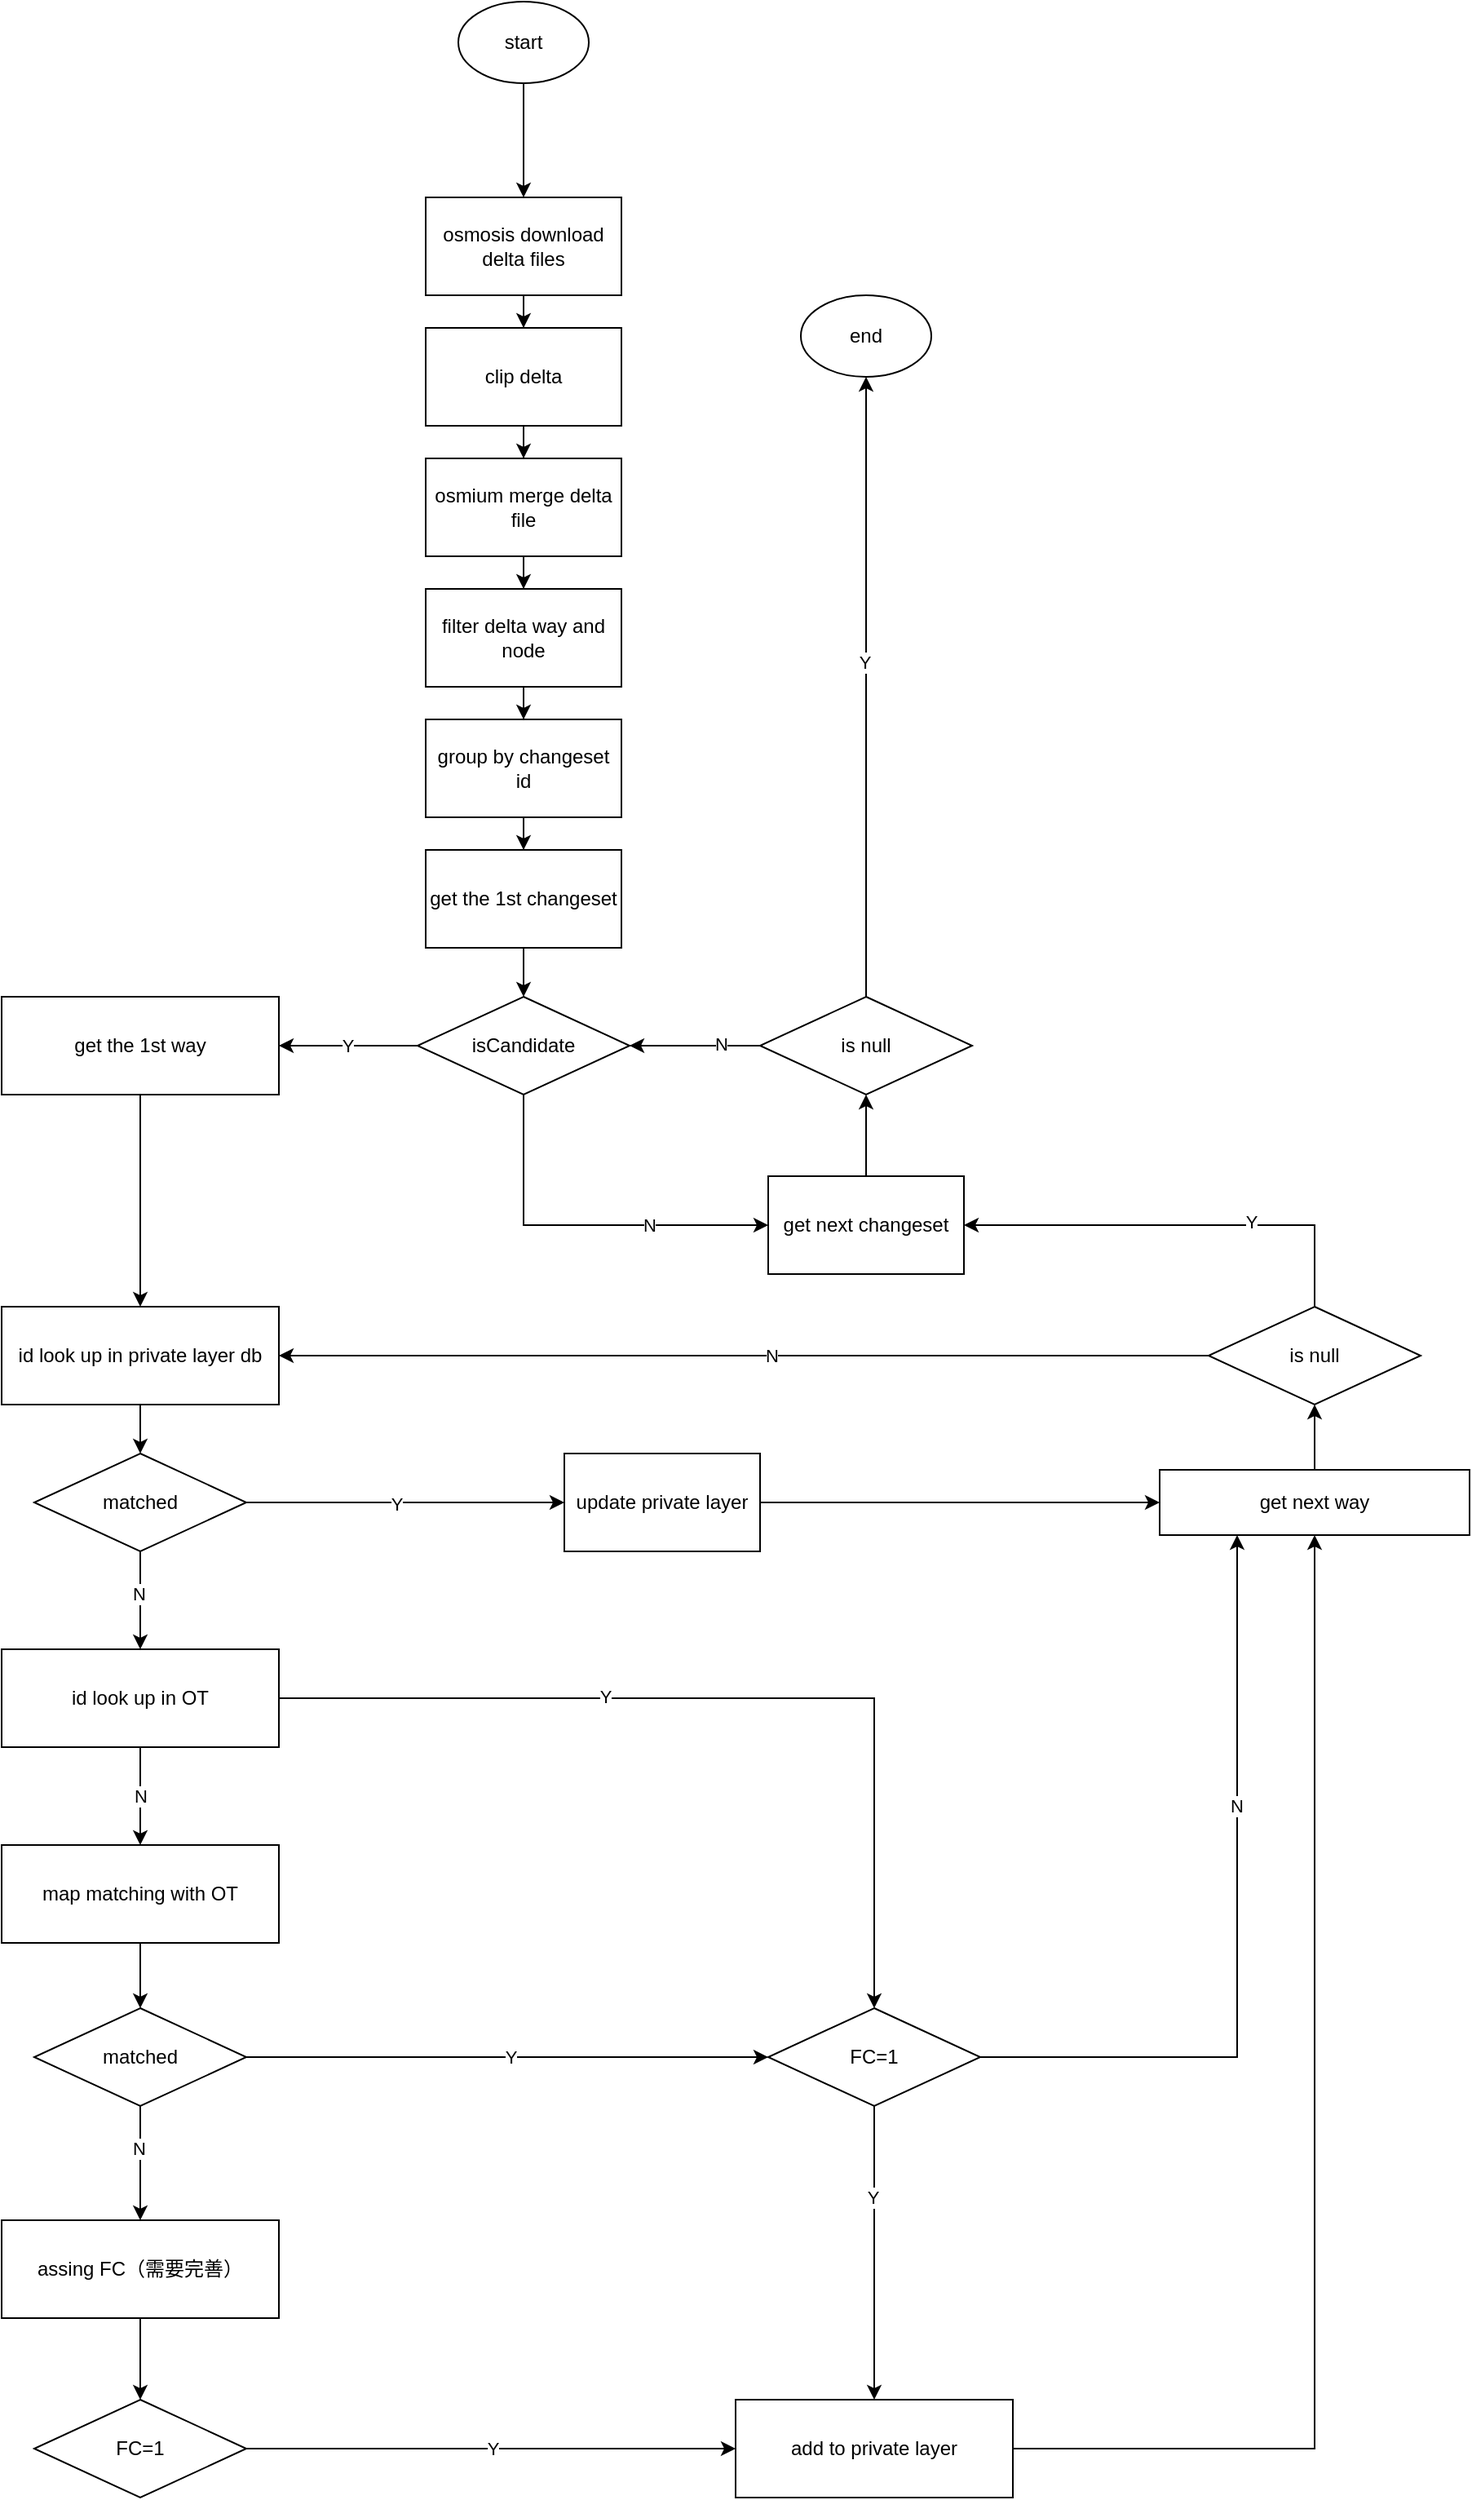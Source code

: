 <mxfile version="27.0.6">
  <diagram name="第 1 页" id="OYPPoNtJcvD3CVvJOCVI">
    <mxGraphModel dx="1426" dy="1920" grid="1" gridSize="10" guides="1" tooltips="1" connect="1" arrows="1" fold="1" page="1" pageScale="1" pageWidth="827" pageHeight="1169" math="0" shadow="0">
      <root>
        <mxCell id="0" />
        <mxCell id="1" parent="0" />
        <mxCell id="WjDSU4Vnf71-LKj2FM2g-10" style="edgeStyle=orthogonalEdgeStyle;rounded=0;orthogonalLoop=1;jettySize=auto;html=1;entryX=0.5;entryY=0;entryDx=0;entryDy=0;" parent="1" source="WjDSU4Vnf71-LKj2FM2g-1" target="WjDSU4Vnf71-LKj2FM2g-5" edge="1">
          <mxGeometry relative="1" as="geometry" />
        </mxCell>
        <mxCell id="WjDSU4Vnf71-LKj2FM2g-1" value="get the 1st changeset" style="rounded=0;whiteSpace=wrap;html=1;" parent="1" vertex="1">
          <mxGeometry x="320" y="120" width="120" height="60" as="geometry" />
        </mxCell>
        <mxCell id="poMI8xWjBXQtKEW0WlzC-20" style="edgeStyle=orthogonalEdgeStyle;rounded=0;orthogonalLoop=1;jettySize=auto;html=1;entryX=0.5;entryY=0;entryDx=0;entryDy=0;" parent="1" source="WjDSU4Vnf71-LKj2FM2g-2" target="poMI8xWjBXQtKEW0WlzC-19" edge="1">
          <mxGeometry relative="1" as="geometry" />
        </mxCell>
        <mxCell id="WjDSU4Vnf71-LKj2FM2g-2" value="start" style="ellipse;whiteSpace=wrap;html=1;" parent="1" vertex="1">
          <mxGeometry x="340" y="-400" width="80" height="50" as="geometry" />
        </mxCell>
        <mxCell id="WjDSU4Vnf71-LKj2FM2g-9" value="" style="edgeStyle=orthogonalEdgeStyle;rounded=0;orthogonalLoop=1;jettySize=auto;html=1;" parent="1" source="WjDSU4Vnf71-LKj2FM2g-5" target="WjDSU4Vnf71-LKj2FM2g-8" edge="1">
          <mxGeometry relative="1" as="geometry" />
        </mxCell>
        <mxCell id="WjDSU4Vnf71-LKj2FM2g-77" value="Y" style="edgeLabel;html=1;align=center;verticalAlign=middle;resizable=0;points=[];" parent="WjDSU4Vnf71-LKj2FM2g-9" vertex="1" connectable="0">
          <mxGeometry x="0.012" y="-4" relative="1" as="geometry">
            <mxPoint y="4" as="offset" />
          </mxGeometry>
        </mxCell>
        <mxCell id="WjDSU4Vnf71-LKj2FM2g-40" style="edgeStyle=orthogonalEdgeStyle;rounded=0;orthogonalLoop=1;jettySize=auto;html=1;entryX=0;entryY=0.5;entryDx=0;entryDy=0;" parent="1" source="WjDSU4Vnf71-LKj2FM2g-5" target="WjDSU4Vnf71-LKj2FM2g-15" edge="1">
          <mxGeometry relative="1" as="geometry">
            <Array as="points">
              <mxPoint x="380" y="350" />
            </Array>
          </mxGeometry>
        </mxCell>
        <mxCell id="WjDSU4Vnf71-LKj2FM2g-78" value="N" style="edgeLabel;html=1;align=center;verticalAlign=middle;resizable=0;points=[];" parent="WjDSU4Vnf71-LKj2FM2g-40" vertex="1" connectable="0">
          <mxGeometry x="0.365" relative="1" as="geometry">
            <mxPoint as="offset" />
          </mxGeometry>
        </mxCell>
        <mxCell id="WjDSU4Vnf71-LKj2FM2g-5" value="isCandidate" style="rhombus;whiteSpace=wrap;html=1;" parent="1" vertex="1">
          <mxGeometry x="315" y="210" width="130" height="60" as="geometry" />
        </mxCell>
        <mxCell id="WjDSU4Vnf71-LKj2FM2g-34" style="edgeStyle=orthogonalEdgeStyle;rounded=0;orthogonalLoop=1;jettySize=auto;html=1;" parent="1" source="WjDSU4Vnf71-LKj2FM2g-8" target="WjDSU4Vnf71-LKj2FM2g-33" edge="1">
          <mxGeometry relative="1" as="geometry" />
        </mxCell>
        <mxCell id="WjDSU4Vnf71-LKj2FM2g-8" value="get the 1st way" style="whiteSpace=wrap;html=1;" parent="1" vertex="1">
          <mxGeometry x="60" y="210" width="170" height="60" as="geometry" />
        </mxCell>
        <mxCell id="WjDSU4Vnf71-LKj2FM2g-14" value="" style="edgeStyle=orthogonalEdgeStyle;rounded=0;orthogonalLoop=1;jettySize=auto;html=1;" parent="1" source="WjDSU4Vnf71-LKj2FM2g-11" target="WjDSU4Vnf71-LKj2FM2g-13" edge="1">
          <mxGeometry relative="1" as="geometry" />
        </mxCell>
        <mxCell id="WjDSU4Vnf71-LKj2FM2g-28" value="Y" style="edgeLabel;html=1;align=center;verticalAlign=middle;resizable=0;points=[];" parent="WjDSU4Vnf71-LKj2FM2g-14" vertex="1" connectable="0">
          <mxGeometry x="-0.059" y="-1" relative="1" as="geometry">
            <mxPoint as="offset" />
          </mxGeometry>
        </mxCell>
        <mxCell id="WjDSU4Vnf71-LKj2FM2g-38" style="edgeStyle=orthogonalEdgeStyle;rounded=0;orthogonalLoop=1;jettySize=auto;html=1;entryX=0.5;entryY=0;entryDx=0;entryDy=0;" parent="1" source="WjDSU4Vnf71-LKj2FM2g-11" target="WjDSU4Vnf71-LKj2FM2g-36" edge="1">
          <mxGeometry relative="1" as="geometry" />
        </mxCell>
        <mxCell id="WjDSU4Vnf71-LKj2FM2g-39" value="N" style="edgeLabel;html=1;align=center;verticalAlign=middle;resizable=0;points=[];" parent="WjDSU4Vnf71-LKj2FM2g-38" vertex="1" connectable="0">
          <mxGeometry x="-0.4" relative="1" as="geometry">
            <mxPoint x="-1" y="8" as="offset" />
          </mxGeometry>
        </mxCell>
        <mxCell id="WjDSU4Vnf71-LKj2FM2g-11" value="matched" style="rhombus;whiteSpace=wrap;html=1;" parent="1" vertex="1">
          <mxGeometry x="80" y="490" width="130" height="60" as="geometry" />
        </mxCell>
        <mxCell id="poMI8xWjBXQtKEW0WlzC-16" style="edgeStyle=orthogonalEdgeStyle;rounded=0;orthogonalLoop=1;jettySize=auto;html=1;entryX=0;entryY=0.5;entryDx=0;entryDy=0;" parent="1" source="WjDSU4Vnf71-LKj2FM2g-13" target="WjDSU4Vnf71-LKj2FM2g-37" edge="1">
          <mxGeometry relative="1" as="geometry" />
        </mxCell>
        <mxCell id="WjDSU4Vnf71-LKj2FM2g-13" value="update private layer" style="whiteSpace=wrap;html=1;" parent="1" vertex="1">
          <mxGeometry x="405" y="490" width="120" height="60" as="geometry" />
        </mxCell>
        <mxCell id="WjDSU4Vnf71-LKj2FM2g-20" style="edgeStyle=orthogonalEdgeStyle;rounded=0;orthogonalLoop=1;jettySize=auto;html=1;entryX=0.5;entryY=1;entryDx=0;entryDy=0;" parent="1" source="WjDSU4Vnf71-LKj2FM2g-15" target="WjDSU4Vnf71-LKj2FM2g-19" edge="1">
          <mxGeometry relative="1" as="geometry" />
        </mxCell>
        <mxCell id="WjDSU4Vnf71-LKj2FM2g-15" value="get next changeset" style="rounded=0;whiteSpace=wrap;html=1;" parent="1" vertex="1">
          <mxGeometry x="530" y="320" width="120" height="60" as="geometry" />
        </mxCell>
        <mxCell id="WjDSU4Vnf71-LKj2FM2g-21" style="edgeStyle=orthogonalEdgeStyle;rounded=0;orthogonalLoop=1;jettySize=auto;html=1;entryX=1;entryY=0.5;entryDx=0;entryDy=0;" parent="1" source="WjDSU4Vnf71-LKj2FM2g-19" target="WjDSU4Vnf71-LKj2FM2g-5" edge="1">
          <mxGeometry relative="1" as="geometry" />
        </mxCell>
        <mxCell id="WjDSU4Vnf71-LKj2FM2g-26" value="N" style="edgeLabel;html=1;align=center;verticalAlign=middle;resizable=0;points=[];" parent="WjDSU4Vnf71-LKj2FM2g-21" vertex="1" connectable="0">
          <mxGeometry x="-0.4" y="-1" relative="1" as="geometry">
            <mxPoint as="offset" />
          </mxGeometry>
        </mxCell>
        <mxCell id="WjDSU4Vnf71-LKj2FM2g-24" value="" style="edgeStyle=orthogonalEdgeStyle;rounded=0;orthogonalLoop=1;jettySize=auto;html=1;entryX=0.5;entryY=1;entryDx=0;entryDy=0;" parent="1" source="WjDSU4Vnf71-LKj2FM2g-19" target="WjDSU4Vnf71-LKj2FM2g-25" edge="1">
          <mxGeometry relative="1" as="geometry">
            <mxPoint x="590" y="130" as="targetPoint" />
          </mxGeometry>
        </mxCell>
        <mxCell id="WjDSU4Vnf71-LKj2FM2g-27" value="Y" style="edgeLabel;html=1;align=center;verticalAlign=middle;resizable=0;points=[];" parent="WjDSU4Vnf71-LKj2FM2g-24" vertex="1" connectable="0">
          <mxGeometry x="0.1" y="-1" relative="1" as="geometry">
            <mxPoint x="-2" y="4" as="offset" />
          </mxGeometry>
        </mxCell>
        <mxCell id="WjDSU4Vnf71-LKj2FM2g-19" value="is null" style="rhombus;whiteSpace=wrap;html=1;" parent="1" vertex="1">
          <mxGeometry x="525" y="210" width="130" height="60" as="geometry" />
        </mxCell>
        <mxCell id="WjDSU4Vnf71-LKj2FM2g-25" value="end" style="ellipse;whiteSpace=wrap;html=1;" parent="1" vertex="1">
          <mxGeometry x="550" y="-220" width="80" height="50" as="geometry" />
        </mxCell>
        <mxCell id="WjDSU4Vnf71-LKj2FM2g-35" style="edgeStyle=orthogonalEdgeStyle;rounded=0;orthogonalLoop=1;jettySize=auto;html=1;entryX=0.5;entryY=0;entryDx=0;entryDy=0;" parent="1" source="WjDSU4Vnf71-LKj2FM2g-33" target="WjDSU4Vnf71-LKj2FM2g-11" edge="1">
          <mxGeometry relative="1" as="geometry" />
        </mxCell>
        <mxCell id="WjDSU4Vnf71-LKj2FM2g-33" value="id look up in private layer db" style="whiteSpace=wrap;html=1;" parent="1" vertex="1">
          <mxGeometry x="60" y="400" width="170" height="60" as="geometry" />
        </mxCell>
        <mxCell id="WjDSU4Vnf71-LKj2FM2g-51" style="edgeStyle=orthogonalEdgeStyle;rounded=0;orthogonalLoop=1;jettySize=auto;html=1;entryX=0.5;entryY=0;entryDx=0;entryDy=0;" parent="1" source="WjDSU4Vnf71-LKj2FM2g-36" target="WjDSU4Vnf71-LKj2FM2g-50" edge="1">
          <mxGeometry relative="1" as="geometry" />
        </mxCell>
        <mxCell id="WjDSU4Vnf71-LKj2FM2g-52" value="N" style="edgeLabel;html=1;align=center;verticalAlign=middle;resizable=0;points=[];" parent="WjDSU4Vnf71-LKj2FM2g-51" vertex="1" connectable="0">
          <mxGeometry x="-0.64" relative="1" as="geometry">
            <mxPoint y="19" as="offset" />
          </mxGeometry>
        </mxCell>
        <mxCell id="poMI8xWjBXQtKEW0WlzC-13" style="edgeStyle=orthogonalEdgeStyle;rounded=0;orthogonalLoop=1;jettySize=auto;html=1;entryX=0.5;entryY=0;entryDx=0;entryDy=0;" parent="1" source="WjDSU4Vnf71-LKj2FM2g-36" target="WjDSU4Vnf71-LKj2FM2g-57" edge="1">
          <mxGeometry relative="1" as="geometry" />
        </mxCell>
        <mxCell id="poMI8xWjBXQtKEW0WlzC-14" value="Y" style="edgeLabel;html=1;align=center;verticalAlign=middle;resizable=0;points=[];" parent="poMI8xWjBXQtKEW0WlzC-13" vertex="1" connectable="0">
          <mxGeometry x="-0.279" y="1" relative="1" as="geometry">
            <mxPoint as="offset" />
          </mxGeometry>
        </mxCell>
        <mxCell id="WjDSU4Vnf71-LKj2FM2g-36" value="id look up in OT" style="whiteSpace=wrap;html=1;" parent="1" vertex="1">
          <mxGeometry x="60" y="610" width="170" height="60" as="geometry" />
        </mxCell>
        <mxCell id="poMI8xWjBXQtKEW0WlzC-8" style="edgeStyle=orthogonalEdgeStyle;rounded=0;orthogonalLoop=1;jettySize=auto;html=1;entryX=0.5;entryY=1;entryDx=0;entryDy=0;" parent="1" source="WjDSU4Vnf71-LKj2FM2g-37" target="poMI8xWjBXQtKEW0WlzC-9" edge="1">
          <mxGeometry relative="1" as="geometry">
            <mxPoint x="855" y="450" as="targetPoint" />
          </mxGeometry>
        </mxCell>
        <mxCell id="WjDSU4Vnf71-LKj2FM2g-37" value="get next way" style="whiteSpace=wrap;html=1;" parent="1" vertex="1">
          <mxGeometry x="770" y="500" width="190" height="40" as="geometry" />
        </mxCell>
        <mxCell id="WjDSU4Vnf71-LKj2FM2g-54" style="edgeStyle=orthogonalEdgeStyle;rounded=0;orthogonalLoop=1;jettySize=auto;html=1;" parent="1" source="WjDSU4Vnf71-LKj2FM2g-50" target="WjDSU4Vnf71-LKj2FM2g-53" edge="1">
          <mxGeometry relative="1" as="geometry" />
        </mxCell>
        <mxCell id="WjDSU4Vnf71-LKj2FM2g-50" value="map matching with OT" style="whiteSpace=wrap;html=1;" parent="1" vertex="1">
          <mxGeometry x="60" y="730" width="170" height="60" as="geometry" />
        </mxCell>
        <mxCell id="WjDSU4Vnf71-LKj2FM2g-58" style="edgeStyle=orthogonalEdgeStyle;rounded=0;orthogonalLoop=1;jettySize=auto;html=1;entryX=0;entryY=0.5;entryDx=0;entryDy=0;" parent="1" source="WjDSU4Vnf71-LKj2FM2g-53" target="WjDSU4Vnf71-LKj2FM2g-57" edge="1">
          <mxGeometry relative="1" as="geometry" />
        </mxCell>
        <mxCell id="WjDSU4Vnf71-LKj2FM2g-59" value="Y" style="edgeLabel;html=1;align=center;verticalAlign=middle;resizable=0;points=[];" parent="WjDSU4Vnf71-LKj2FM2g-58" vertex="1" connectable="0">
          <mxGeometry x="0.009" relative="1" as="geometry">
            <mxPoint as="offset" />
          </mxGeometry>
        </mxCell>
        <mxCell id="WjDSU4Vnf71-LKj2FM2g-60" style="edgeStyle=orthogonalEdgeStyle;rounded=0;orthogonalLoop=1;jettySize=auto;html=1;entryX=0.5;entryY=0;entryDx=0;entryDy=0;" parent="1" source="WjDSU4Vnf71-LKj2FM2g-53" target="WjDSU4Vnf71-LKj2FM2g-61" edge="1">
          <mxGeometry relative="1" as="geometry">
            <mxPoint x="145" y="950" as="targetPoint" />
          </mxGeometry>
        </mxCell>
        <mxCell id="WjDSU4Vnf71-LKj2FM2g-62" value="N" style="edgeLabel;html=1;align=center;verticalAlign=middle;resizable=0;points=[];" parent="WjDSU4Vnf71-LKj2FM2g-60" vertex="1" connectable="0">
          <mxGeometry x="-0.257" y="2" relative="1" as="geometry">
            <mxPoint x="-3" as="offset" />
          </mxGeometry>
        </mxCell>
        <mxCell id="WjDSU4Vnf71-LKj2FM2g-53" value="matched" style="rhombus;whiteSpace=wrap;html=1;" parent="1" vertex="1">
          <mxGeometry x="80" y="830" width="130" height="60" as="geometry" />
        </mxCell>
        <mxCell id="WjDSU4Vnf71-LKj2FM2g-79" style="edgeStyle=orthogonalEdgeStyle;rounded=0;orthogonalLoop=1;jettySize=auto;html=1;exitX=0.5;exitY=1;exitDx=0;exitDy=0;" parent="1" source="WjDSU4Vnf71-LKj2FM2g-57" target="WjDSU4Vnf71-LKj2FM2g-65" edge="1">
          <mxGeometry relative="1" as="geometry">
            <mxPoint x="490" y="860" as="targetPoint" />
          </mxGeometry>
        </mxCell>
        <mxCell id="WjDSU4Vnf71-LKj2FM2g-89" value="Y" style="edgeLabel;html=1;align=center;verticalAlign=middle;resizable=0;points=[];" parent="WjDSU4Vnf71-LKj2FM2g-79" vertex="1" connectable="0">
          <mxGeometry x="-0.394" y="1" relative="1" as="geometry">
            <mxPoint x="-2" y="1" as="offset" />
          </mxGeometry>
        </mxCell>
        <mxCell id="poMI8xWjBXQtKEW0WlzC-15" style="edgeStyle=orthogonalEdgeStyle;rounded=0;orthogonalLoop=1;jettySize=auto;html=1;entryX=0.25;entryY=1;entryDx=0;entryDy=0;" parent="1" source="WjDSU4Vnf71-LKj2FM2g-57" target="WjDSU4Vnf71-LKj2FM2g-37" edge="1">
          <mxGeometry relative="1" as="geometry" />
        </mxCell>
        <mxCell id="poMI8xWjBXQtKEW0WlzC-18" value="N" style="edgeLabel;html=1;align=center;verticalAlign=middle;resizable=0;points=[];" parent="poMI8xWjBXQtKEW0WlzC-15" vertex="1" connectable="0">
          <mxGeometry x="0.326" y="3" relative="1" as="geometry">
            <mxPoint x="2" y="5" as="offset" />
          </mxGeometry>
        </mxCell>
        <mxCell id="WjDSU4Vnf71-LKj2FM2g-57" value="FC=1" style="rhombus;whiteSpace=wrap;html=1;" parent="1" vertex="1">
          <mxGeometry x="530" y="830" width="130" height="60" as="geometry" />
        </mxCell>
        <mxCell id="WjDSU4Vnf71-LKj2FM2g-63" style="edgeStyle=orthogonalEdgeStyle;rounded=0;orthogonalLoop=1;jettySize=auto;html=1;entryX=0.5;entryY=0;entryDx=0;entryDy=0;" parent="1" source="WjDSU4Vnf71-LKj2FM2g-61" target="WjDSU4Vnf71-LKj2FM2g-64" edge="1">
          <mxGeometry relative="1" as="geometry">
            <mxPoint x="145" y="1060" as="targetPoint" />
          </mxGeometry>
        </mxCell>
        <mxCell id="WjDSU4Vnf71-LKj2FM2g-61" value="assing FC（需要完善）" style="whiteSpace=wrap;html=1;" parent="1" vertex="1">
          <mxGeometry x="60" y="960" width="170" height="60" as="geometry" />
        </mxCell>
        <mxCell id="WjDSU4Vnf71-LKj2FM2g-66" style="edgeStyle=orthogonalEdgeStyle;rounded=0;orthogonalLoop=1;jettySize=auto;html=1;" parent="1" source="WjDSU4Vnf71-LKj2FM2g-64" target="WjDSU4Vnf71-LKj2FM2g-65" edge="1">
          <mxGeometry relative="1" as="geometry" />
        </mxCell>
        <mxCell id="WjDSU4Vnf71-LKj2FM2g-67" value="Y" style="edgeLabel;html=1;align=center;verticalAlign=middle;resizable=0;points=[];" parent="WjDSU4Vnf71-LKj2FM2g-66" vertex="1" connectable="0">
          <mxGeometry x="0.007" relative="1" as="geometry">
            <mxPoint as="offset" />
          </mxGeometry>
        </mxCell>
        <mxCell id="WjDSU4Vnf71-LKj2FM2g-64" value="FC=1" style="rhombus;whiteSpace=wrap;html=1;" parent="1" vertex="1">
          <mxGeometry x="80" y="1070" width="130" height="60" as="geometry" />
        </mxCell>
        <mxCell id="WjDSU4Vnf71-LKj2FM2g-83" style="edgeStyle=orthogonalEdgeStyle;rounded=0;orthogonalLoop=1;jettySize=auto;html=1;entryX=0.5;entryY=1;entryDx=0;entryDy=0;" parent="1" source="WjDSU4Vnf71-LKj2FM2g-65" target="WjDSU4Vnf71-LKj2FM2g-37" edge="1">
          <mxGeometry relative="1" as="geometry" />
        </mxCell>
        <mxCell id="WjDSU4Vnf71-LKj2FM2g-65" value="add to private layer" style="whiteSpace=wrap;html=1;" parent="1" vertex="1">
          <mxGeometry x="510" y="1070" width="170" height="60" as="geometry" />
        </mxCell>
        <mxCell id="WjDSU4Vnf71-LKj2FM2g-73" style="edgeStyle=orthogonalEdgeStyle;rounded=0;orthogonalLoop=1;jettySize=auto;html=1;entryX=1;entryY=0.5;entryDx=0;entryDy=0;exitX=0.5;exitY=0;exitDx=0;exitDy=0;" parent="1" source="poMI8xWjBXQtKEW0WlzC-9" target="WjDSU4Vnf71-LKj2FM2g-15" edge="1">
          <mxGeometry relative="1" as="geometry">
            <Array as="points">
              <mxPoint x="865" y="410" />
              <mxPoint x="865" y="350" />
            </Array>
            <mxPoint x="865" y="394.615" as="sourcePoint" />
          </mxGeometry>
        </mxCell>
        <mxCell id="WjDSU4Vnf71-LKj2FM2g-76" value="Y" style="edgeLabel;html=1;align=center;verticalAlign=middle;resizable=0;points=[];" parent="WjDSU4Vnf71-LKj2FM2g-73" vertex="1" connectable="0">
          <mxGeometry x="-0.231" y="-2" relative="1" as="geometry">
            <mxPoint as="offset" />
          </mxGeometry>
        </mxCell>
        <mxCell id="WjDSU4Vnf71-LKj2FM2g-94" style="edgeStyle=orthogonalEdgeStyle;rounded=0;orthogonalLoop=1;jettySize=auto;html=1;entryX=1;entryY=0.5;entryDx=0;entryDy=0;exitX=0;exitY=0.5;exitDx=0;exitDy=0;" parent="1" source="poMI8xWjBXQtKEW0WlzC-9" target="WjDSU4Vnf71-LKj2FM2g-33" edge="1">
          <mxGeometry relative="1" as="geometry">
            <Array as="points" />
            <mxPoint x="811.667" y="430" as="sourcePoint" />
          </mxGeometry>
        </mxCell>
        <mxCell id="WjDSU4Vnf71-LKj2FM2g-95" value="N" style="edgeLabel;html=1;align=center;verticalAlign=middle;resizable=0;points=[];" parent="WjDSU4Vnf71-LKj2FM2g-94" vertex="1" connectable="0">
          <mxGeometry x="0.013" relative="1" as="geometry">
            <mxPoint x="20" as="offset" />
          </mxGeometry>
        </mxCell>
        <mxCell id="poMI8xWjBXQtKEW0WlzC-9" value="is null" style="rhombus;whiteSpace=wrap;html=1;" parent="1" vertex="1">
          <mxGeometry x="800" y="400" width="130" height="60" as="geometry" />
        </mxCell>
        <mxCell id="poMI8xWjBXQtKEW0WlzC-38" style="edgeStyle=orthogonalEdgeStyle;rounded=0;orthogonalLoop=1;jettySize=auto;html=1;entryX=0.5;entryY=0;entryDx=0;entryDy=0;" parent="1" source="poMI8xWjBXQtKEW0WlzC-19" target="poMI8xWjBXQtKEW0WlzC-37" edge="1">
          <mxGeometry relative="1" as="geometry" />
        </mxCell>
        <mxCell id="poMI8xWjBXQtKEW0WlzC-19" value="osmosis download delta files" style="rounded=0;whiteSpace=wrap;html=1;" parent="1" vertex="1">
          <mxGeometry x="320" y="-280" width="120" height="60" as="geometry" />
        </mxCell>
        <mxCell id="poMI8xWjBXQtKEW0WlzC-32" style="edgeStyle=orthogonalEdgeStyle;rounded=0;orthogonalLoop=1;jettySize=auto;html=1;entryX=0.5;entryY=0;entryDx=0;entryDy=0;" parent="1" source="poMI8xWjBXQtKEW0WlzC-22" target="poMI8xWjBXQtKEW0WlzC-31" edge="1">
          <mxGeometry relative="1" as="geometry" />
        </mxCell>
        <mxCell id="poMI8xWjBXQtKEW0WlzC-22" value="osmium merge delta file" style="rounded=0;whiteSpace=wrap;html=1;" parent="1" vertex="1">
          <mxGeometry x="320" y="-120" width="120" height="60" as="geometry" />
        </mxCell>
        <mxCell id="poMI8xWjBXQtKEW0WlzC-35" style="edgeStyle=orthogonalEdgeStyle;rounded=0;orthogonalLoop=1;jettySize=auto;html=1;entryX=0.5;entryY=0;entryDx=0;entryDy=0;" parent="1" source="poMI8xWjBXQtKEW0WlzC-31" target="poMI8xWjBXQtKEW0WlzC-34" edge="1">
          <mxGeometry relative="1" as="geometry" />
        </mxCell>
        <mxCell id="poMI8xWjBXQtKEW0WlzC-31" value="filter delta way and node" style="rounded=0;whiteSpace=wrap;html=1;" parent="1" vertex="1">
          <mxGeometry x="320" y="-40" width="120" height="60" as="geometry" />
        </mxCell>
        <mxCell id="poMI8xWjBXQtKEW0WlzC-36" style="edgeStyle=orthogonalEdgeStyle;rounded=0;orthogonalLoop=1;jettySize=auto;html=1;entryX=0.5;entryY=0;entryDx=0;entryDy=0;" parent="1" source="poMI8xWjBXQtKEW0WlzC-34" target="WjDSU4Vnf71-LKj2FM2g-1" edge="1">
          <mxGeometry relative="1" as="geometry" />
        </mxCell>
        <mxCell id="poMI8xWjBXQtKEW0WlzC-34" value="group by changeset id" style="rounded=0;whiteSpace=wrap;html=1;" parent="1" vertex="1">
          <mxGeometry x="320" y="40" width="120" height="60" as="geometry" />
        </mxCell>
        <mxCell id="poMI8xWjBXQtKEW0WlzC-39" style="edgeStyle=orthogonalEdgeStyle;rounded=0;orthogonalLoop=1;jettySize=auto;html=1;entryX=0.5;entryY=0;entryDx=0;entryDy=0;" parent="1" source="poMI8xWjBXQtKEW0WlzC-37" target="poMI8xWjBXQtKEW0WlzC-22" edge="1">
          <mxGeometry relative="1" as="geometry" />
        </mxCell>
        <mxCell id="poMI8xWjBXQtKEW0WlzC-37" value="clip delta" style="rounded=0;whiteSpace=wrap;html=1;" parent="1" vertex="1">
          <mxGeometry x="320" y="-200" width="120" height="60" as="geometry" />
        </mxCell>
      </root>
    </mxGraphModel>
  </diagram>
</mxfile>
